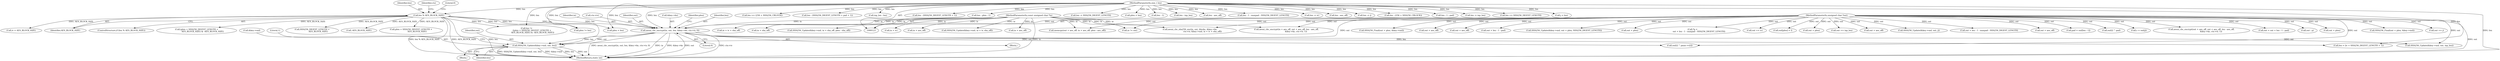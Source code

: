digraph "0_openssl_68595c0c2886e7942a14f98c17a55a88afb6c292_0@API" {
"1001935" [label="(Call,SHA256_Update(&key->md, out, len))"];
"1000480" [label="(Call,aesni_cbc_encrypt(in, out, len, &key->ks, ctx->iv, 0))"];
"1000126" [label="(MethodParameterIn,const unsigned char *in)"];
"1000125" [label="(MethodParameterIn,unsigned char *out)"];
"1000169" [label="(Call,len % AES_BLOCK_SIZE)"];
"1000127" [label="(MethodParameterIn,size_t len)"];
"1000691" [label="(Call,len >= (256 + SHA256_CBLOCK))"];
"1000461" [label="(Block,)"];
"1000188" [label="(Call,len !=\n                 ((plen + SHA256_DIGEST_LENGTH +\n                   AES_BLOCK_SIZE) & -AES_BLOCK_SIZE))"];
"1000393" [label="(Call,SHA256_Final(out + plen, &key->md))"];
"1000483" [label="(Identifier,len)"];
"1000724" [label="(Call,out += j)"];
"1000183" [label="(Call,plen = len)"];
"1000262" [label="(Call,in + iv)"];
"1001934" [label="(Block,)"];
"1000443" [label="(Call,in + aes_off)"];
"1000634" [label="(Call,len - (SHA256_DIGEST_LENGTH + pad + 1))"];
"1000125" [label="(MethodParameterIn,unsigned char *out)"];
"1000369" [label="(Call,SHA256_Final(out + plen, &key->md))"];
"1000481" [label="(Identifier,in)"];
"1000446" [label="(Call,out + aes_off)"];
"1001943" [label="(Literal,1)"];
"1000426" [label="(Call,out + aes_off)"];
"1000257" [label="(Call,SHA256_Update(&key->md, in + iv, sha_off))"];
"1000646" [label="(Call,inp_len - len)"];
"1001887" [label="(Call,out + len - 1 - pad)"];
"1000363" [label="(Call,in + aes_off)"];
"1000595" [label="(Call,len - (SHA256_DIGEST_LENGTH + 1))"];
"1000407" [label="(Call,len - plen - 1)"];
"1000356" [label="(Call,in != out)"];
"1000573" [label="(Call,SHA256_Update(&key->md, out, inp_len))"];
"1000563" [label="(Call,len < (iv + SHA256_DIGEST_LENGTH + 1))"];
"1000488" [label="(Call,ctx->iv)"];
"1000687" [label="(Call,len -= SHA256_DIGEST_LENGTH)"];
"1000412" [label="(Call,plen < len)"];
"1000127" [label="(MethodParameterIn,size_t len)"];
"1000534" [label="(Call,iv = AES_BLOCK_SIZE)"];
"1000590" [label="(Call,len - 1)"];
"1000359" [label="(Call,memcpy(out + aes_off, in + aes_off, plen - aes_off))"];
"1000384" [label="(Call,SHA256_Update(&key->md, out + plen, SHA256_DIGEST_LENGTH))"];
"1000370" [label="(Call,out + plen)"];
"1001663" [label="(Call,len - inp_len)"];
"1000429" [label="(Call,len - aes_off)"];
"1001739" [label="(Call,len - 1 - maxpad - SHA256_DIGEST_LENGTH)"];
"1000171" [label="(Identifier,AES_BLOCK_SIZE)"];
"1001735" [label="(Call,*p =\n                    out + len - 1 - maxpad - SHA256_DIGEST_LENGTH)"];
"1000580" [label="(Call,out += iv)"];
"1000417" [label="(Call,out[plen] = l)"];
"1000394" [label="(Call,out + plen)"];
"1001727" [label="(Call,out += inp_len)"];
"1000168" [label="(ControlStructure,if (len % AES_BLOCK_SIZE))"];
"1000583" [label="(Call,len -= iv)"];
"1001940" [label="(Identifier,out)"];
"1000423" [label="(Call,out + aes_off)"];
"1000190" [label="(Call,(plen + SHA256_DIGEST_LENGTH +\n                   AES_BLOCK_SIZE) & -AES_BLOCK_SIZE)"];
"1000170" [label="(Identifier,len)"];
"1001935" [label="(Call,SHA256_Update(&key->md, out, len))"];
"1000482" [label="(Identifier,out)"];
"1000193" [label="(Call,SHA256_DIGEST_LENGTH +\n                   AES_BLOCK_SIZE)"];
"1000449" [label="(Call,len - aes_off)"];
"1000727" [label="(Call,len -= j)"];
"1000717" [label="(Call,SHA256_Update(&key->md, out, j))"];
"1001936" [label="(Call,&key->md)"];
"1001737" [label="(Call,out + len - 1 - maxpad - SHA256_DIGEST_LENGTH)"];
"1000169" [label="(Call,len % AES_BLOCK_SIZE)"];
"1000360" [label="(Call,out + aes_off)"];
"1000700" [label="(Call,len - (256 + SHA256_CBLOCK))"];
"1001941" [label="(Identifier,len)"];
"1000176" [label="(Identifier,ctx)"];
"1000484" [label="(Call,&key->ks)"];
"1001889" [label="(Call,len - 1 - pad)"];
"1000586" [label="(Call,pad = out[len - 1])"];
"1001944" [label="(MethodReturn,static int)"];
"1000283" [label="(Call,in + iv + sha_off)"];
"1001909" [label="(Call,out[i] ^ pad)"];
"1001730" [label="(Call,len -= inp_len)"];
"1001622" [label="(Call,len += SHA256_DIGEST_LENGTH)"];
"1000268" [label="(Call,aesni_cbc_sha256_enc(in, out, blocks, &key->ks,\n                                       ctx->iv, &key->md, in + iv + sha_off))"];
"1000870" [label="(Call,c = out[j])"];
"1000442" [label="(Call,aesni_cbc_encrypt(in + aes_off, out + aes_off, len - aes_off,\n                              &key->ks, ctx->iv, 1))"];
"1000491" [label="(Literal,0)"];
"1000863" [label="(Call,j < len)"];
"1000422" [label="(Call,aesni_cbc_encrypt(out + aes_off, out + aes_off, len - aes_off,\n                              &key->ks, ctx->iv, 1))"];
"1000126" [label="(MethodParameterIn,const unsigned char *in)"];
"1000553" [label="(Call,out[i] ^ pmac->c[i])"];
"1000344" [label="(Call,in + sha_off)"];
"1000480" [label="(Call,aesni_cbc_encrypt(in, out, len, &key->ks, ctx->iv, 0))"];
"1001885" [label="(Call,out = out + len - 1 - pad)"];
"1000196" [label="(Call,-AES_BLOCK_SIZE)"];
"1001749" [label="(Call,out - p)"];
"1000173" [label="(Literal,0)"];
"1000191" [label="(Call,plen + SHA256_DIGEST_LENGTH +\n                   AES_BLOCK_SIZE)"];
"1000494" [label="(Identifier,plen)"];
"1000339" [label="(Call,SHA256_Update(&key->md, in + sha_off, plen - sha_off))"];
"1000389" [label="(Call,out + plen)"];
"1000351" [label="(Call,plen != len)"];
"1001935" -> "1001934"  [label="AST: "];
"1001935" -> "1001941"  [label="CFG: "];
"1001936" -> "1001935"  [label="AST: "];
"1001940" -> "1001935"  [label="AST: "];
"1001941" -> "1001935"  [label="AST: "];
"1001943" -> "1001935"  [label="CFG: "];
"1001935" -> "1001944"  [label="DDG: out"];
"1001935" -> "1001944"  [label="DDG: SHA256_Update(&key->md, out, len)"];
"1001935" -> "1001944"  [label="DDG: &key->md"];
"1001935" -> "1001944"  [label="DDG: len"];
"1000480" -> "1001935"  [label="DDG: out"];
"1000480" -> "1001935"  [label="DDG: len"];
"1000125" -> "1001935"  [label="DDG: out"];
"1000127" -> "1001935"  [label="DDG: len"];
"1000480" -> "1000461"  [label="AST: "];
"1000480" -> "1000491"  [label="CFG: "];
"1000481" -> "1000480"  [label="AST: "];
"1000482" -> "1000480"  [label="AST: "];
"1000483" -> "1000480"  [label="AST: "];
"1000484" -> "1000480"  [label="AST: "];
"1000488" -> "1000480"  [label="AST: "];
"1000491" -> "1000480"  [label="AST: "];
"1000494" -> "1000480"  [label="CFG: "];
"1000480" -> "1001944"  [label="DDG: ctx->iv"];
"1000480" -> "1001944"  [label="DDG: aesni_cbc_encrypt(in, out, len, &key->ks, ctx->iv, 0)"];
"1000480" -> "1001944"  [label="DDG: in"];
"1000480" -> "1001944"  [label="DDG: &key->ks"];
"1000480" -> "1001944"  [label="DDG: out"];
"1000126" -> "1000480"  [label="DDG: in"];
"1000125" -> "1000480"  [label="DDG: out"];
"1000169" -> "1000480"  [label="DDG: len"];
"1000127" -> "1000480"  [label="DDG: len"];
"1000480" -> "1000553"  [label="DDG: out"];
"1000480" -> "1000563"  [label="DDG: len"];
"1000480" -> "1000573"  [label="DDG: out"];
"1000126" -> "1000123"  [label="AST: "];
"1000126" -> "1001944"  [label="DDG: in"];
"1000126" -> "1000257"  [label="DDG: in"];
"1000126" -> "1000262"  [label="DDG: in"];
"1000126" -> "1000268"  [label="DDG: in"];
"1000126" -> "1000283"  [label="DDG: in"];
"1000126" -> "1000339"  [label="DDG: in"];
"1000126" -> "1000344"  [label="DDG: in"];
"1000126" -> "1000356"  [label="DDG: in"];
"1000126" -> "1000359"  [label="DDG: in"];
"1000126" -> "1000363"  [label="DDG: in"];
"1000126" -> "1000442"  [label="DDG: in"];
"1000126" -> "1000443"  [label="DDG: in"];
"1000125" -> "1000123"  [label="AST: "];
"1000125" -> "1001944"  [label="DDG: out"];
"1000125" -> "1000268"  [label="DDG: out"];
"1000125" -> "1000356"  [label="DDG: out"];
"1000125" -> "1000359"  [label="DDG: out"];
"1000125" -> "1000360"  [label="DDG: out"];
"1000125" -> "1000369"  [label="DDG: out"];
"1000125" -> "1000370"  [label="DDG: out"];
"1000125" -> "1000384"  [label="DDG: out"];
"1000125" -> "1000389"  [label="DDG: out"];
"1000125" -> "1000393"  [label="DDG: out"];
"1000125" -> "1000394"  [label="DDG: out"];
"1000125" -> "1000417"  [label="DDG: out"];
"1000125" -> "1000422"  [label="DDG: out"];
"1000125" -> "1000423"  [label="DDG: out"];
"1000125" -> "1000426"  [label="DDG: out"];
"1000125" -> "1000442"  [label="DDG: out"];
"1000125" -> "1000446"  [label="DDG: out"];
"1000125" -> "1000553"  [label="DDG: out"];
"1000125" -> "1000573"  [label="DDG: out"];
"1000125" -> "1000580"  [label="DDG: out"];
"1000125" -> "1000586"  [label="DDG: out"];
"1000125" -> "1000717"  [label="DDG: out"];
"1000125" -> "1000724"  [label="DDG: out"];
"1000125" -> "1000870"  [label="DDG: out"];
"1000125" -> "1001727"  [label="DDG: out"];
"1000125" -> "1001735"  [label="DDG: out"];
"1000125" -> "1001737"  [label="DDG: out"];
"1000125" -> "1001749"  [label="DDG: out"];
"1000125" -> "1001885"  [label="DDG: out"];
"1000125" -> "1001887"  [label="DDG: out"];
"1000125" -> "1001909"  [label="DDG: out"];
"1000169" -> "1000168"  [label="AST: "];
"1000169" -> "1000171"  [label="CFG: "];
"1000170" -> "1000169"  [label="AST: "];
"1000171" -> "1000169"  [label="AST: "];
"1000173" -> "1000169"  [label="CFG: "];
"1000176" -> "1000169"  [label="CFG: "];
"1000169" -> "1001944"  [label="DDG: len % AES_BLOCK_SIZE"];
"1000169" -> "1001944"  [label="DDG: AES_BLOCK_SIZE"];
"1000169" -> "1001944"  [label="DDG: len"];
"1000127" -> "1000169"  [label="DDG: len"];
"1000169" -> "1000183"  [label="DDG: len"];
"1000169" -> "1000188"  [label="DDG: len"];
"1000169" -> "1000190"  [label="DDG: AES_BLOCK_SIZE"];
"1000169" -> "1000191"  [label="DDG: AES_BLOCK_SIZE"];
"1000169" -> "1000193"  [label="DDG: AES_BLOCK_SIZE"];
"1000169" -> "1000196"  [label="DDG: AES_BLOCK_SIZE"];
"1000169" -> "1000351"  [label="DDG: len"];
"1000169" -> "1000534"  [label="DDG: AES_BLOCK_SIZE"];
"1000127" -> "1000123"  [label="AST: "];
"1000127" -> "1001944"  [label="DDG: len"];
"1000127" -> "1000183"  [label="DDG: len"];
"1000127" -> "1000188"  [label="DDG: len"];
"1000127" -> "1000351"  [label="DDG: len"];
"1000127" -> "1000407"  [label="DDG: len"];
"1000127" -> "1000412"  [label="DDG: len"];
"1000127" -> "1000429"  [label="DDG: len"];
"1000127" -> "1000449"  [label="DDG: len"];
"1000127" -> "1000563"  [label="DDG: len"];
"1000127" -> "1000583"  [label="DDG: len"];
"1000127" -> "1000590"  [label="DDG: len"];
"1000127" -> "1000595"  [label="DDG: len"];
"1000127" -> "1000634"  [label="DDG: len"];
"1000127" -> "1000646"  [label="DDG: len"];
"1000127" -> "1000687"  [label="DDG: len"];
"1000127" -> "1000691"  [label="DDG: len"];
"1000127" -> "1000700"  [label="DDG: len"];
"1000127" -> "1000727"  [label="DDG: len"];
"1000127" -> "1000863"  [label="DDG: len"];
"1000127" -> "1001622"  [label="DDG: len"];
"1000127" -> "1001663"  [label="DDG: len"];
"1000127" -> "1001730"  [label="DDG: len"];
"1000127" -> "1001739"  [label="DDG: len"];
"1000127" -> "1001889"  [label="DDG: len"];
}
